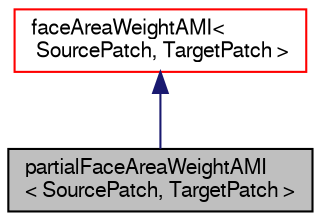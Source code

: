 digraph "partialFaceAreaWeightAMI&lt; SourcePatch, TargetPatch &gt;"
{
  bgcolor="transparent";
  edge [fontname="FreeSans",fontsize="10",labelfontname="FreeSans",labelfontsize="10"];
  node [fontname="FreeSans",fontsize="10",shape=record];
  Node0 [label="partialFaceAreaWeightAMI\l\< SourcePatch, TargetPatch \>",height=0.2,width=0.4,color="black", fillcolor="grey75", style="filled", fontcolor="black"];
  Node1 -> Node0 [dir="back",color="midnightblue",fontsize="10",style="solid",fontname="FreeSans"];
  Node1 [label="faceAreaWeightAMI\<\l SourcePatch, TargetPatch \>",height=0.2,width=0.4,color="red",URL="$a24878.html",tooltip="Face area weighted Arbitrary Mesh Interface (AMI) method. "];
}
